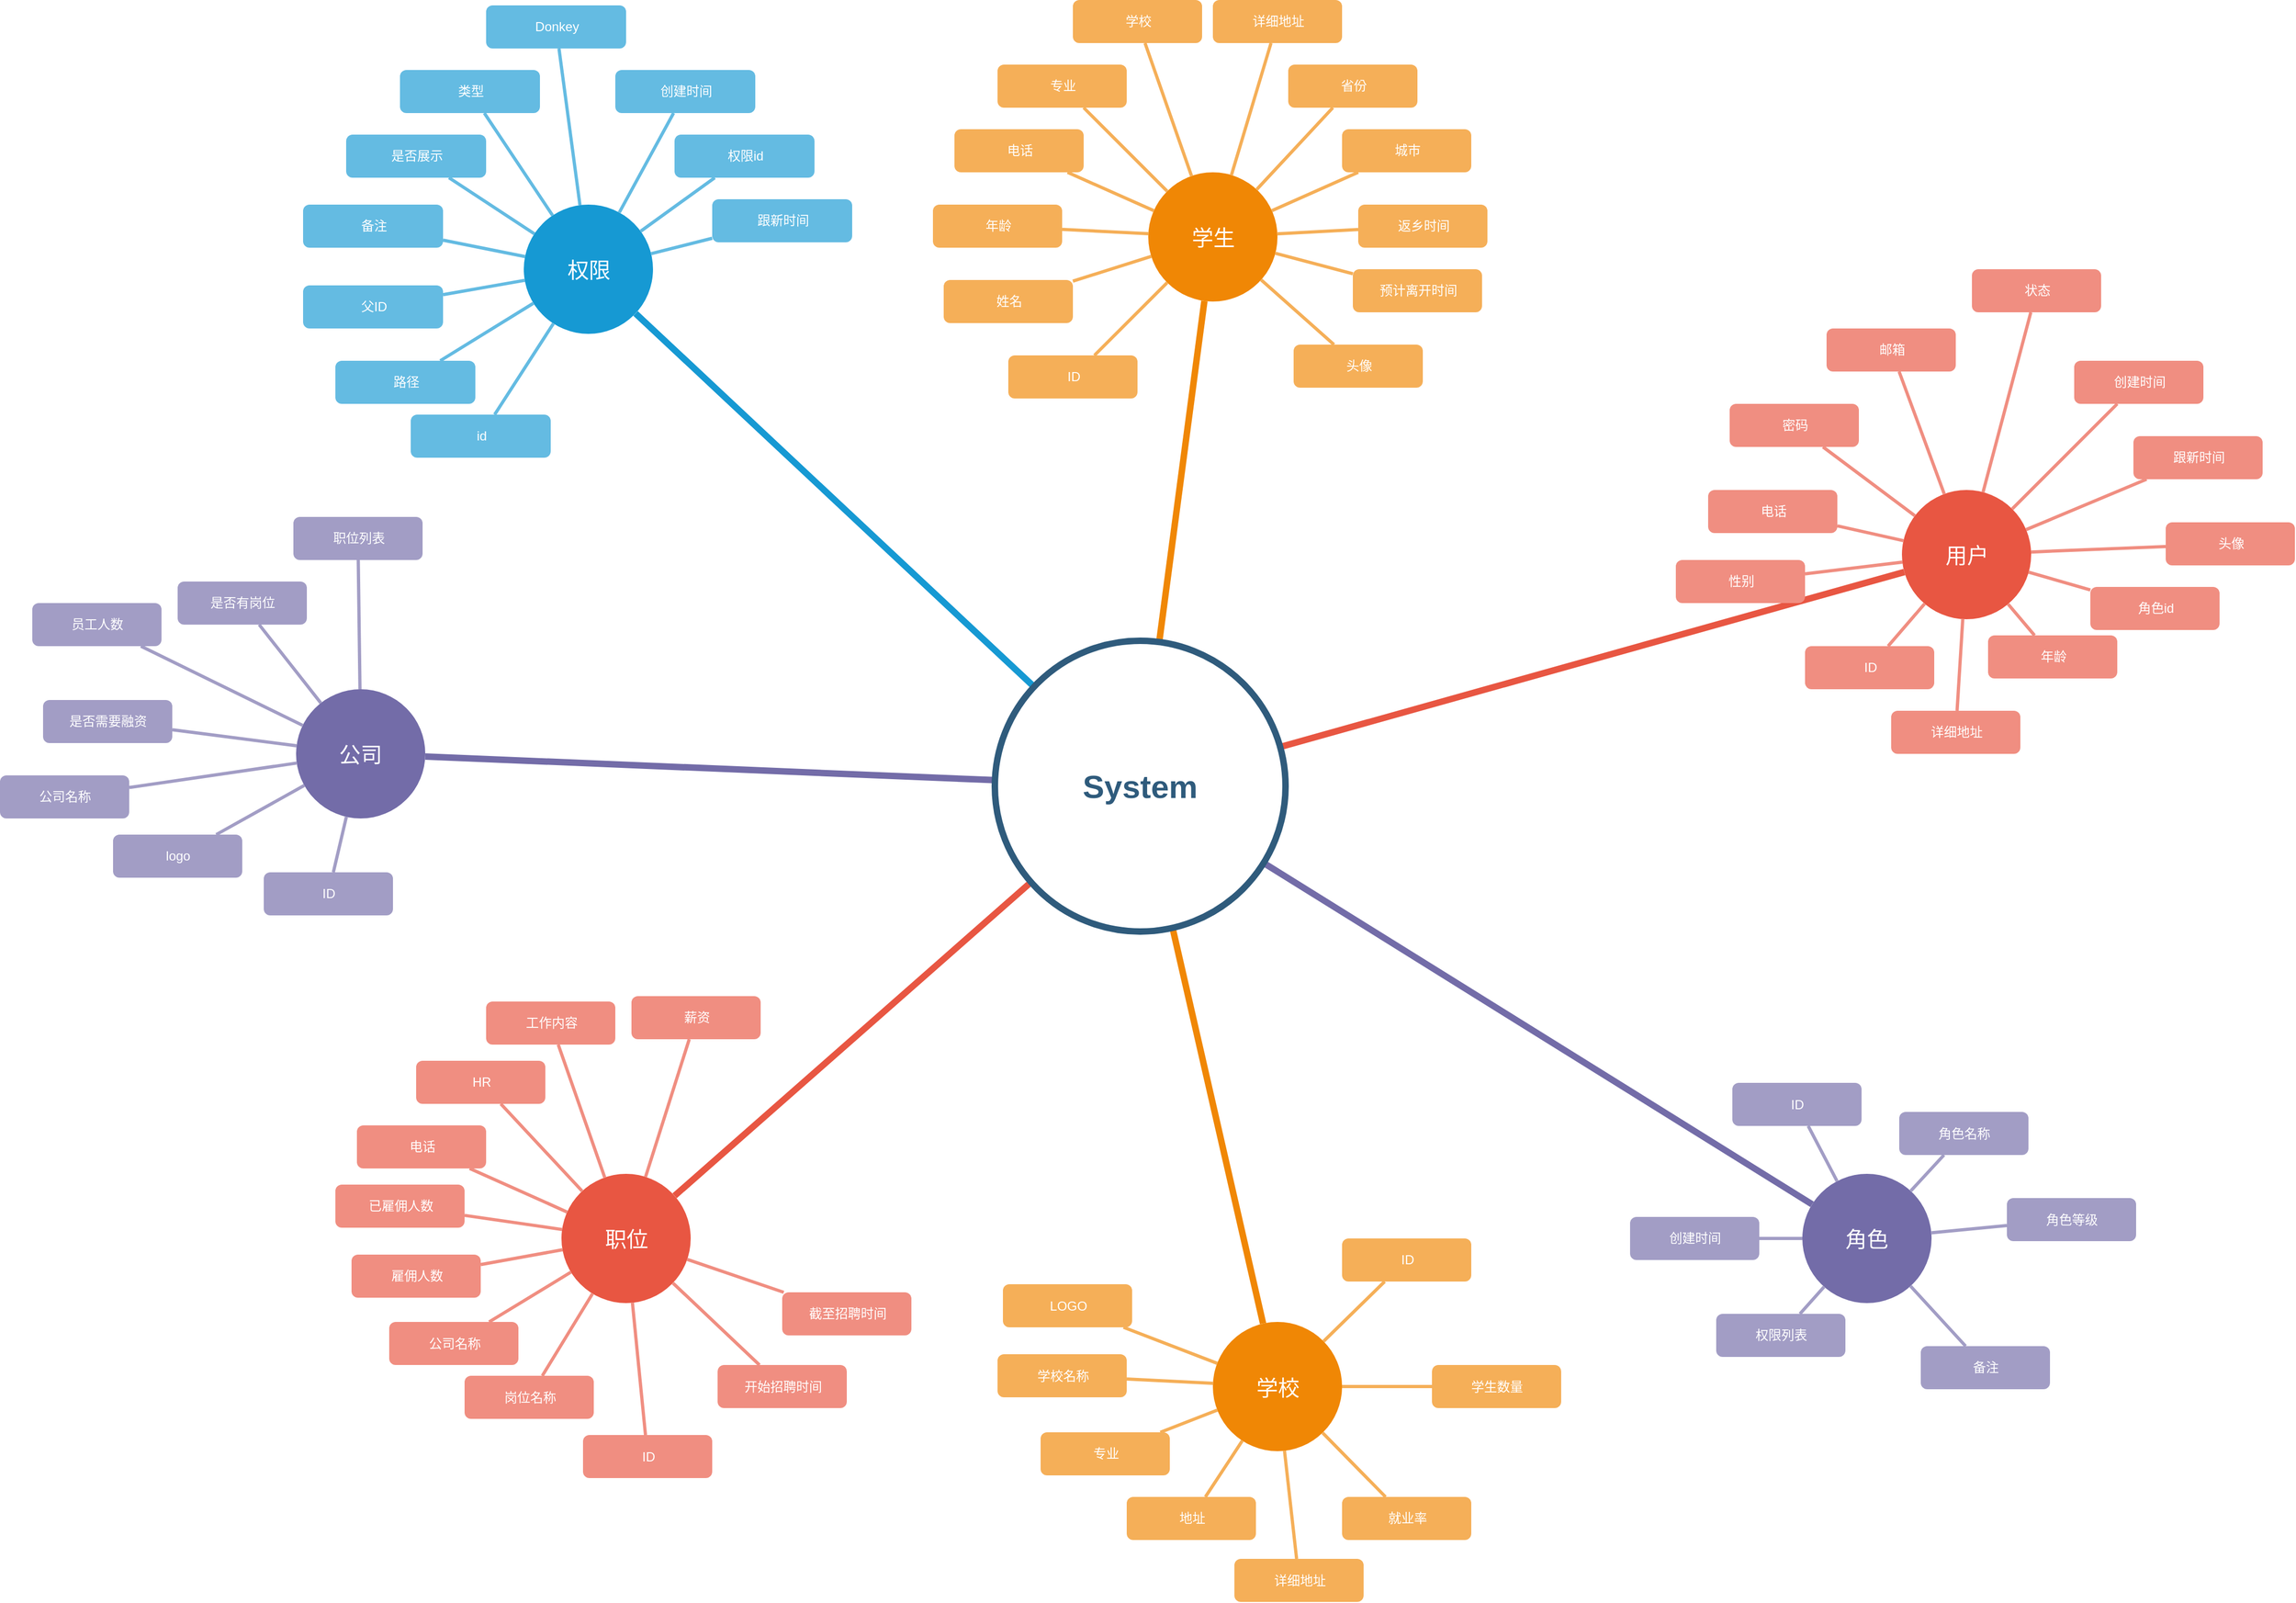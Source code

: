 <mxfile version="21.1.8" type="github">
  <diagram name="Page-1" id="ZBTwIpBx9LZagbIg5TOg">
    <mxGraphModel dx="2625" dy="1373" grid="1" gridSize="10" guides="1" tooltips="1" connect="1" arrows="1" fold="1" page="1" pageScale="1" pageWidth="1169" pageHeight="1654" math="0" shadow="0">
      <root>
        <mxCell id="0" />
        <mxCell id="1" parent="0" />
        <mxCell id="S1qVPpaczXhBx_FuQNz0-1" value="权限" style="ellipse;whiteSpace=wrap;html=1;shadow=0;fontFamily=Helvetica;fontSize=20;fontColor=#FFFFFF;align=center;strokeWidth=3;fillColor=#1699D3;strokeColor=none;" vertex="1" parent="1">
          <mxGeometry x="526.5" y="230" width="120" height="120" as="geometry" />
        </mxCell>
        <mxCell id="S1qVPpaczXhBx_FuQNz0-2" value="学生" style="ellipse;whiteSpace=wrap;html=1;shadow=0;fontFamily=Helvetica;fontSize=20;fontColor=#FFFFFF;align=center;strokeWidth=3;fillColor=#F08705;strokeColor=none;gradientColor=none;" vertex="1" parent="1">
          <mxGeometry x="1106.5" y="200" width="120" height="120" as="geometry" />
        </mxCell>
        <mxCell id="S1qVPpaczXhBx_FuQNz0-3" value="用户" style="ellipse;whiteSpace=wrap;html=1;shadow=0;fontFamily=Helvetica;fontSize=20;fontColor=#FFFFFF;align=center;strokeWidth=3;fillColor=#E85642;strokeColor=none;" vertex="1" parent="1">
          <mxGeometry x="1806.5" y="495" width="120" height="120" as="geometry" />
        </mxCell>
        <mxCell id="S1qVPpaczXhBx_FuQNz0-5" value="角色" style="ellipse;whiteSpace=wrap;html=1;shadow=0;fontFamily=Helvetica;fontSize=20;fontColor=#FFFFFF;align=center;strokeWidth=3;fillColor=#736ca8;strokeColor=none;" vertex="1" parent="1">
          <mxGeometry x="1714" y="1130" width="120" height="120" as="geometry" />
        </mxCell>
        <mxCell id="S1qVPpaczXhBx_FuQNz0-6" value="学校" style="ellipse;whiteSpace=wrap;html=1;shadow=0;fontFamily=Helvetica;fontSize=20;fontColor=#FFFFFF;align=center;strokeWidth=3;fillColor=#F08705;strokeColor=none;" vertex="1" parent="1">
          <mxGeometry x="1166.5" y="1267.5" width="120" height="120" as="geometry" />
        </mxCell>
        <mxCell id="S1qVPpaczXhBx_FuQNz0-7" value="职位" style="ellipse;whiteSpace=wrap;html=1;shadow=0;fontFamily=Helvetica;fontSize=20;fontColor=#FFFFFF;align=center;strokeWidth=3;fillColor=#E85642;strokeColor=none;" vertex="1" parent="1">
          <mxGeometry x="561.5" y="1130" width="120" height="120" as="geometry" />
        </mxCell>
        <mxCell id="S1qVPpaczXhBx_FuQNz0-8" value="ID" style="rounded=1;fillColor=#f5af58;strokeColor=none;strokeWidth=3;shadow=0;html=1;fontColor=#FFFFFF;" vertex="1" parent="1">
          <mxGeometry x="976.5" y="370" width="120" height="40" as="geometry" />
        </mxCell>
        <mxCell id="S1qVPpaczXhBx_FuQNz0-9" value="路径" style="rounded=1;fillColor=#64BBE2;strokeColor=none;strokeWidth=3;shadow=0;html=1;fontColor=#FFFFFF;" vertex="1" parent="1">
          <mxGeometry x="351.5" y="375" width="130" height="40" as="geometry" />
        </mxCell>
        <mxCell id="S1qVPpaczXhBx_FuQNz0-10" style="endArrow=none;strokeWidth=6;strokeColor=#1699D3;html=1;" edge="1" parent="1" source="S1qVPpaczXhBx_FuQNz0-166" target="S1qVPpaczXhBx_FuQNz0-1">
          <mxGeometry relative="1" as="geometry" />
        </mxCell>
        <mxCell id="S1qVPpaczXhBx_FuQNz0-11" style="endArrow=none;strokeWidth=6;strokeColor=#f08705;html=1;" edge="1" parent="1" source="S1qVPpaczXhBx_FuQNz0-166" target="S1qVPpaczXhBx_FuQNz0-2">
          <mxGeometry relative="1" as="geometry" />
        </mxCell>
        <mxCell id="S1qVPpaczXhBx_FuQNz0-12" style="endArrow=none;strokeWidth=6;strokeColor=#E85642;html=1;" edge="1" parent="1" source="S1qVPpaczXhBx_FuQNz0-166" target="S1qVPpaczXhBx_FuQNz0-3">
          <mxGeometry relative="1" as="geometry" />
        </mxCell>
        <mxCell id="S1qVPpaczXhBx_FuQNz0-14" style="endArrow=none;strokeWidth=6;strokeColor=#736CA8;html=1;" edge="1" parent="1" source="S1qVPpaczXhBx_FuQNz0-166" target="S1qVPpaczXhBx_FuQNz0-167">
          <mxGeometry relative="1" as="geometry" />
        </mxCell>
        <mxCell id="S1qVPpaczXhBx_FuQNz0-15" style="endArrow=none;strokeWidth=6;strokeColor=#736ca8;html=1;" edge="1" parent="1" source="S1qVPpaczXhBx_FuQNz0-166" target="S1qVPpaczXhBx_FuQNz0-5">
          <mxGeometry relative="1" as="geometry" />
        </mxCell>
        <mxCell id="S1qVPpaczXhBx_FuQNz0-16" value="" style="edgeStyle=none;endArrow=none;strokeWidth=6;strokeColor=#F08705;html=1;" edge="1" parent="1" source="S1qVPpaczXhBx_FuQNz0-166" target="S1qVPpaczXhBx_FuQNz0-6">
          <mxGeometry x="184" y="185" width="100" height="100" as="geometry">
            <mxPoint x="184" y="285" as="sourcePoint" />
            <mxPoint x="284" y="185" as="targetPoint" />
          </mxGeometry>
        </mxCell>
        <mxCell id="S1qVPpaczXhBx_FuQNz0-17" value="" style="edgeStyle=none;endArrow=none;strokeWidth=6;strokeColor=#E85642;html=1;" edge="1" parent="1" source="S1qVPpaczXhBx_FuQNz0-166" target="S1qVPpaczXhBx_FuQNz0-7">
          <mxGeometry x="184" y="185" width="100" height="100" as="geometry">
            <mxPoint x="184" y="285" as="sourcePoint" />
            <mxPoint x="284" y="185" as="targetPoint" />
          </mxGeometry>
        </mxCell>
        <mxCell id="S1qVPpaczXhBx_FuQNz0-18" value="id" style="rounded=1;fillColor=#64BBE2;strokeColor=none;strokeWidth=3;shadow=0;html=1;fontColor=#FFFFFF;" vertex="1" parent="1">
          <mxGeometry x="421.5" y="425" width="130" height="40" as="geometry" />
        </mxCell>
        <mxCell id="S1qVPpaczXhBx_FuQNz0-19" value="父ID" style="rounded=1;fillColor=#64BBE2;strokeColor=none;strokeWidth=3;shadow=0;html=1;fontColor=#FFFFFF;" vertex="1" parent="1">
          <mxGeometry x="321.5" y="305" width="130" height="40" as="geometry" />
        </mxCell>
        <mxCell id="S1qVPpaczXhBx_FuQNz0-20" value="备注" style="rounded=1;fillColor=#64BBE2;strokeColor=none;strokeWidth=3;shadow=0;html=1;fontColor=#FFFFFF;" vertex="1" parent="1">
          <mxGeometry x="321.5" y="230" width="130" height="40" as="geometry" />
        </mxCell>
        <mxCell id="S1qVPpaczXhBx_FuQNz0-21" value="是否展示" style="rounded=1;fillColor=#64BBE2;strokeColor=none;strokeWidth=3;shadow=0;html=1;fontColor=#FFFFFF;" vertex="1" parent="1">
          <mxGeometry x="361.5" y="165" width="130" height="40" as="geometry" />
        </mxCell>
        <mxCell id="S1qVPpaczXhBx_FuQNz0-22" value="类型" style="rounded=1;fillColor=#64BBE2;strokeColor=none;strokeWidth=3;shadow=0;html=1;fontColor=#FFFFFF;" vertex="1" parent="1">
          <mxGeometry x="411.5" y="105" width="130" height="40" as="geometry" />
        </mxCell>
        <mxCell id="S1qVPpaczXhBx_FuQNz0-23" value="Donkey" style="rounded=1;fillColor=#64BBE2;strokeColor=none;strokeWidth=3;shadow=0;html=1;fontColor=#FFFFFF;" vertex="1" parent="1">
          <mxGeometry x="491.5" y="45" width="130" height="40" as="geometry" />
        </mxCell>
        <mxCell id="S1qVPpaczXhBx_FuQNz0-24" value="创建时间" style="rounded=1;fillColor=#64BBE2;strokeColor=none;strokeWidth=3;shadow=0;html=1;fontColor=#FFFFFF;" vertex="1" parent="1">
          <mxGeometry x="611.5" y="105" width="130" height="40" as="geometry" />
        </mxCell>
        <mxCell id="S1qVPpaczXhBx_FuQNz0-25" value="权限id" style="rounded=1;fillColor=#64BBE2;strokeColor=none;strokeWidth=3;shadow=0;html=1;fontColor=#FFFFFF;" vertex="1" parent="1">
          <mxGeometry x="666.5" y="165" width="130" height="40" as="geometry" />
        </mxCell>
        <mxCell id="S1qVPpaczXhBx_FuQNz0-26" value="跟新时间" style="rounded=1;fillColor=#64BBE2;strokeColor=none;strokeWidth=3;shadow=0;html=1;fontColor=#FFFFFF;" vertex="1" parent="1">
          <mxGeometry x="701.5" y="225" width="130" height="40" as="geometry" />
        </mxCell>
        <mxCell id="S1qVPpaczXhBx_FuQNz0-29" value="" style="edgeStyle=none;endArrow=none;strokeWidth=3;strokeColor=#64BBE2;html=1;" edge="1" parent="1" source="S1qVPpaczXhBx_FuQNz0-1" target="S1qVPpaczXhBx_FuQNz0-18">
          <mxGeometry x="-218.5" y="15" width="100" height="100" as="geometry">
            <mxPoint x="-218.5" y="115" as="sourcePoint" />
            <mxPoint x="-118.5" y="15" as="targetPoint" />
          </mxGeometry>
        </mxCell>
        <mxCell id="S1qVPpaczXhBx_FuQNz0-30" value="" style="edgeStyle=none;endArrow=none;strokeWidth=3;strokeColor=#64BBE2;html=1;" edge="1" parent="1" source="S1qVPpaczXhBx_FuQNz0-1" target="S1qVPpaczXhBx_FuQNz0-9">
          <mxGeometry x="-218.5" y="15" width="100" height="100" as="geometry">
            <mxPoint x="-218.5" y="115" as="sourcePoint" />
            <mxPoint x="-118.5" y="15" as="targetPoint" />
          </mxGeometry>
        </mxCell>
        <mxCell id="S1qVPpaczXhBx_FuQNz0-31" value="" style="edgeStyle=none;endArrow=none;strokeWidth=3;strokeColor=#64BBE2;html=1;" edge="1" parent="1" source="S1qVPpaczXhBx_FuQNz0-1" target="S1qVPpaczXhBx_FuQNz0-19">
          <mxGeometry x="-218.5" y="15" width="100" height="100" as="geometry">
            <mxPoint x="-218.5" y="115" as="sourcePoint" />
            <mxPoint x="-118.5" y="15" as="targetPoint" />
          </mxGeometry>
        </mxCell>
        <mxCell id="S1qVPpaczXhBx_FuQNz0-32" value="" style="edgeStyle=none;endArrow=none;strokeWidth=3;strokeColor=#64BBE2;html=1;" edge="1" parent="1" source="S1qVPpaczXhBx_FuQNz0-1" target="S1qVPpaczXhBx_FuQNz0-20">
          <mxGeometry x="-218.5" y="15" width="100" height="100" as="geometry">
            <mxPoint x="-218.5" y="115" as="sourcePoint" />
            <mxPoint x="-118.5" y="15" as="targetPoint" />
          </mxGeometry>
        </mxCell>
        <mxCell id="S1qVPpaczXhBx_FuQNz0-33" value="" style="edgeStyle=none;endArrow=none;strokeWidth=3;strokeColor=#64BBE2;html=1;" edge="1" parent="1" source="S1qVPpaczXhBx_FuQNz0-1" target="S1qVPpaczXhBx_FuQNz0-21">
          <mxGeometry x="-218.5" y="15" width="100" height="100" as="geometry">
            <mxPoint x="-218.5" y="115" as="sourcePoint" />
            <mxPoint x="-118.5" y="15" as="targetPoint" />
          </mxGeometry>
        </mxCell>
        <mxCell id="S1qVPpaczXhBx_FuQNz0-34" value="" style="edgeStyle=none;endArrow=none;strokeWidth=3;strokeColor=#64BBE2;html=1;" edge="1" parent="1" source="S1qVPpaczXhBx_FuQNz0-1" target="S1qVPpaczXhBx_FuQNz0-22">
          <mxGeometry x="-218.5" y="15" width="100" height="100" as="geometry">
            <mxPoint x="-218.5" y="115" as="sourcePoint" />
            <mxPoint x="-118.5" y="15" as="targetPoint" />
          </mxGeometry>
        </mxCell>
        <mxCell id="S1qVPpaczXhBx_FuQNz0-35" value="" style="edgeStyle=none;endArrow=none;strokeWidth=3;strokeColor=#64BBE2;html=1;" edge="1" parent="1" source="S1qVPpaczXhBx_FuQNz0-1" target="S1qVPpaczXhBx_FuQNz0-23">
          <mxGeometry x="-218.5" y="15" width="100" height="100" as="geometry">
            <mxPoint x="-218.5" y="115" as="sourcePoint" />
            <mxPoint x="-118.5" y="15" as="targetPoint" />
          </mxGeometry>
        </mxCell>
        <mxCell id="S1qVPpaczXhBx_FuQNz0-36" value="" style="edgeStyle=none;endArrow=none;strokeWidth=3;strokeColor=#64BBE2;html=1;" edge="1" parent="1" source="S1qVPpaczXhBx_FuQNz0-1" target="S1qVPpaczXhBx_FuQNz0-24">
          <mxGeometry x="-218.5" y="15" width="100" height="100" as="geometry">
            <mxPoint x="-218.5" y="115" as="sourcePoint" />
            <mxPoint x="-118.5" y="15" as="targetPoint" />
          </mxGeometry>
        </mxCell>
        <mxCell id="S1qVPpaczXhBx_FuQNz0-37" value="" style="edgeStyle=none;endArrow=none;strokeWidth=3;strokeColor=#64BBE2;html=1;" edge="1" parent="1" source="S1qVPpaczXhBx_FuQNz0-1" target="S1qVPpaczXhBx_FuQNz0-25">
          <mxGeometry x="-218.5" y="15" width="100" height="100" as="geometry">
            <mxPoint x="-218.5" y="115" as="sourcePoint" />
            <mxPoint x="-118.5" y="15" as="targetPoint" />
          </mxGeometry>
        </mxCell>
        <mxCell id="S1qVPpaczXhBx_FuQNz0-38" value="" style="edgeStyle=none;endArrow=none;strokeWidth=3;strokeColor=#64BBE2;html=1;" edge="1" parent="1" source="S1qVPpaczXhBx_FuQNz0-1" target="S1qVPpaczXhBx_FuQNz0-26">
          <mxGeometry x="-218.5" y="15" width="100" height="100" as="geometry">
            <mxPoint x="-218.5" y="115" as="sourcePoint" />
            <mxPoint x="-118.5" y="15" as="targetPoint" />
          </mxGeometry>
        </mxCell>
        <mxCell id="S1qVPpaczXhBx_FuQNz0-39" value="姓名" style="rounded=1;fillColor=#f5af58;strokeColor=none;strokeWidth=3;shadow=0;html=1;fontColor=#FFFFFF;" vertex="1" parent="1">
          <mxGeometry x="916.5" y="300" width="120" height="40" as="geometry" />
        </mxCell>
        <mxCell id="S1qVPpaczXhBx_FuQNz0-40" value="年龄" style="rounded=1;fillColor=#f5af58;strokeColor=none;strokeWidth=3;shadow=0;html=1;fontColor=#FFFFFF;" vertex="1" parent="1">
          <mxGeometry x="906.5" y="230" width="120" height="40" as="geometry" />
        </mxCell>
        <mxCell id="S1qVPpaczXhBx_FuQNz0-41" value="电话" style="rounded=1;fillColor=#f5af58;strokeColor=none;strokeWidth=3;shadow=0;html=1;fontColor=#FFFFFF;" vertex="1" parent="1">
          <mxGeometry x="926.5" y="160" width="120" height="40" as="geometry" />
        </mxCell>
        <mxCell id="S1qVPpaczXhBx_FuQNz0-42" value="专业" style="rounded=1;fillColor=#f5af58;strokeColor=none;strokeWidth=3;shadow=0;html=1;fontColor=#FFFFFF;" vertex="1" parent="1">
          <mxGeometry x="966.5" y="100" width="120" height="40" as="geometry" />
        </mxCell>
        <mxCell id="S1qVPpaczXhBx_FuQNz0-43" value="学校" style="rounded=1;fillColor=#f5af58;strokeColor=none;strokeWidth=3;shadow=0;html=1;fontColor=#FFFFFF;" vertex="1" parent="1">
          <mxGeometry x="1036.5" y="40" width="120" height="40" as="geometry" />
        </mxCell>
        <mxCell id="S1qVPpaczXhBx_FuQNz0-44" value="详细地址" style="rounded=1;fillColor=#f5af58;strokeColor=none;strokeWidth=3;shadow=0;html=1;fontColor=#FFFFFF;" vertex="1" parent="1">
          <mxGeometry x="1166.5" y="40" width="120" height="40" as="geometry" />
        </mxCell>
        <mxCell id="S1qVPpaczXhBx_FuQNz0-45" value="省份" style="rounded=1;fillColor=#f5af58;strokeColor=none;strokeWidth=3;shadow=0;html=1;fontColor=#FFFFFF;" vertex="1" parent="1">
          <mxGeometry x="1236.5" y="100" width="120" height="40" as="geometry" />
        </mxCell>
        <mxCell id="S1qVPpaczXhBx_FuQNz0-46" value="城市" style="rounded=1;fillColor=#f5af58;strokeColor=none;strokeWidth=3;shadow=0;html=1;fontColor=#FFFFFF;" vertex="1" parent="1">
          <mxGeometry x="1286.5" y="160" width="120" height="40" as="geometry" />
        </mxCell>
        <mxCell id="S1qVPpaczXhBx_FuQNz0-47" value="返乡时间" style="rounded=1;fillColor=#f5af58;strokeColor=none;strokeWidth=3;shadow=0;html=1;fontColor=#FFFFFF;" vertex="1" parent="1">
          <mxGeometry x="1301.5" y="230" width="120" height="40" as="geometry" />
        </mxCell>
        <mxCell id="S1qVPpaczXhBx_FuQNz0-48" value="预计离开时间" style="rounded=1;fillColor=#f5af58;strokeColor=none;strokeWidth=3;shadow=0;html=1;fontColor=#FFFFFF;" vertex="1" parent="1">
          <mxGeometry x="1296.5" y="290" width="120" height="40" as="geometry" />
        </mxCell>
        <mxCell id="S1qVPpaczXhBx_FuQNz0-49" value="头像" style="rounded=1;fillColor=#f5af58;strokeColor=none;strokeWidth=3;shadow=0;html=1;fontColor=#FFFFFF;" vertex="1" parent="1">
          <mxGeometry x="1241.5" y="360" width="120" height="40" as="geometry" />
        </mxCell>
        <mxCell id="S1qVPpaczXhBx_FuQNz0-50" value="" style="edgeStyle=none;endArrow=none;strokeWidth=3;strokeColor=#F5AF58;html=1;" edge="1" parent="1" source="S1qVPpaczXhBx_FuQNz0-2" target="S1qVPpaczXhBx_FuQNz0-8">
          <mxGeometry x="6.5" y="-20" width="100" height="100" as="geometry">
            <mxPoint x="6.5" y="80" as="sourcePoint" />
            <mxPoint x="106.5" y="-20" as="targetPoint" />
          </mxGeometry>
        </mxCell>
        <mxCell id="S1qVPpaczXhBx_FuQNz0-51" value="" style="edgeStyle=none;endArrow=none;strokeWidth=3;strokeColor=#F5AF58;html=1;" edge="1" parent="1" source="S1qVPpaczXhBx_FuQNz0-2" target="S1qVPpaczXhBx_FuQNz0-39">
          <mxGeometry x="6.5" y="-20" width="100" height="100" as="geometry">
            <mxPoint x="6.5" y="80" as="sourcePoint" />
            <mxPoint x="106.5" y="-20" as="targetPoint" />
          </mxGeometry>
        </mxCell>
        <mxCell id="S1qVPpaczXhBx_FuQNz0-52" value="" style="edgeStyle=none;endArrow=none;strokeWidth=3;strokeColor=#F5AF58;html=1;" edge="1" parent="1" source="S1qVPpaczXhBx_FuQNz0-2" target="S1qVPpaczXhBx_FuQNz0-40">
          <mxGeometry x="6.5" y="-20" width="100" height="100" as="geometry">
            <mxPoint x="6.5" y="80" as="sourcePoint" />
            <mxPoint x="106.5" y="-20" as="targetPoint" />
          </mxGeometry>
        </mxCell>
        <mxCell id="S1qVPpaczXhBx_FuQNz0-53" value="" style="edgeStyle=none;endArrow=none;strokeWidth=3;strokeColor=#F5AF58;html=1;" edge="1" parent="1" source="S1qVPpaczXhBx_FuQNz0-2" target="S1qVPpaczXhBx_FuQNz0-41">
          <mxGeometry x="6.5" y="-20" width="100" height="100" as="geometry">
            <mxPoint x="6.5" y="80" as="sourcePoint" />
            <mxPoint x="106.5" y="-20" as="targetPoint" />
          </mxGeometry>
        </mxCell>
        <mxCell id="S1qVPpaczXhBx_FuQNz0-54" value="" style="edgeStyle=none;endArrow=none;strokeWidth=3;strokeColor=#F5AF58;html=1;" edge="1" parent="1" source="S1qVPpaczXhBx_FuQNz0-2" target="S1qVPpaczXhBx_FuQNz0-42">
          <mxGeometry x="6.5" y="-20" width="100" height="100" as="geometry">
            <mxPoint x="6.5" y="80" as="sourcePoint" />
            <mxPoint x="106.5" y="-20" as="targetPoint" />
          </mxGeometry>
        </mxCell>
        <mxCell id="S1qVPpaczXhBx_FuQNz0-55" value="" style="edgeStyle=none;endArrow=none;strokeWidth=3;strokeColor=#F5AF58;html=1;" edge="1" parent="1" source="S1qVPpaczXhBx_FuQNz0-2" target="S1qVPpaczXhBx_FuQNz0-43">
          <mxGeometry x="6.5" y="-20" width="100" height="100" as="geometry">
            <mxPoint x="6.5" y="80" as="sourcePoint" />
            <mxPoint x="106.5" y="-20" as="targetPoint" />
          </mxGeometry>
        </mxCell>
        <mxCell id="S1qVPpaczXhBx_FuQNz0-56" value="" style="edgeStyle=none;endArrow=none;strokeWidth=3;strokeColor=#F5AF58;html=1;" edge="1" parent="1" source="S1qVPpaczXhBx_FuQNz0-2" target="S1qVPpaczXhBx_FuQNz0-44">
          <mxGeometry x="6.5" y="-20" width="100" height="100" as="geometry">
            <mxPoint x="6.5" y="80" as="sourcePoint" />
            <mxPoint x="106.5" y="-20" as="targetPoint" />
          </mxGeometry>
        </mxCell>
        <mxCell id="S1qVPpaczXhBx_FuQNz0-57" value="" style="edgeStyle=none;endArrow=none;strokeWidth=3;strokeColor=#F5AF58;html=1;" edge="1" parent="1" source="S1qVPpaczXhBx_FuQNz0-2" target="S1qVPpaczXhBx_FuQNz0-45">
          <mxGeometry x="6.5" y="-20" width="100" height="100" as="geometry">
            <mxPoint x="6.5" y="80" as="sourcePoint" />
            <mxPoint x="106.5" y="-20" as="targetPoint" />
          </mxGeometry>
        </mxCell>
        <mxCell id="S1qVPpaczXhBx_FuQNz0-58" value="" style="edgeStyle=none;endArrow=none;strokeWidth=3;strokeColor=#F5AF58;html=1;" edge="1" parent="1" source="S1qVPpaczXhBx_FuQNz0-2" target="S1qVPpaczXhBx_FuQNz0-46">
          <mxGeometry x="6.5" y="-20" width="100" height="100" as="geometry">
            <mxPoint x="6.5" y="80" as="sourcePoint" />
            <mxPoint x="106.5" y="-20" as="targetPoint" />
          </mxGeometry>
        </mxCell>
        <mxCell id="S1qVPpaczXhBx_FuQNz0-59" value="" style="edgeStyle=none;endArrow=none;strokeWidth=3;strokeColor=#F5AF58;html=1;" edge="1" parent="1" source="S1qVPpaczXhBx_FuQNz0-2" target="S1qVPpaczXhBx_FuQNz0-47">
          <mxGeometry x="6.5" y="-20" width="100" height="100" as="geometry">
            <mxPoint x="6.5" y="80" as="sourcePoint" />
            <mxPoint x="106.5" y="-20" as="targetPoint" />
          </mxGeometry>
        </mxCell>
        <mxCell id="S1qVPpaczXhBx_FuQNz0-60" value="" style="edgeStyle=none;endArrow=none;strokeWidth=3;strokeColor=#F5AF58;html=1;" edge="1" parent="1" source="S1qVPpaczXhBx_FuQNz0-2" target="S1qVPpaczXhBx_FuQNz0-48">
          <mxGeometry x="6.5" y="-20" width="100" height="100" as="geometry">
            <mxPoint x="6.5" y="80" as="sourcePoint" />
            <mxPoint x="106.5" y="-20" as="targetPoint" />
          </mxGeometry>
        </mxCell>
        <mxCell id="S1qVPpaczXhBx_FuQNz0-61" value="" style="edgeStyle=none;endArrow=none;strokeWidth=3;strokeColor=#F5AF58;html=1;" edge="1" parent="1" source="S1qVPpaczXhBx_FuQNz0-2" target="S1qVPpaczXhBx_FuQNz0-49">
          <mxGeometry x="6.5" y="-20" width="100" height="100" as="geometry">
            <mxPoint x="6.5" y="80" as="sourcePoint" />
            <mxPoint x="106.5" y="-20" as="targetPoint" />
          </mxGeometry>
        </mxCell>
        <mxCell id="S1qVPpaczXhBx_FuQNz0-62" value="ID" style="rounded=1;fillColor=#f08e81;strokeColor=none;strokeWidth=3;shadow=0;html=1;fontColor=#FFFFFF;" vertex="1" parent="1">
          <mxGeometry x="1716.5" y="640" width="120" height="40" as="geometry" />
        </mxCell>
        <mxCell id="S1qVPpaczXhBx_FuQNz0-63" value="头像" style="rounded=1;fillColor=#f08e81;strokeColor=none;strokeWidth=3;shadow=0;html=1;fontColor=#FFFFFF;" vertex="1" parent="1">
          <mxGeometry x="2051.5" y="525" width="120" height="40" as="geometry" />
        </mxCell>
        <mxCell id="S1qVPpaczXhBx_FuQNz0-64" value="性别" style="rounded=1;fillColor=#f08e81;strokeColor=none;strokeWidth=3;shadow=0;html=1;fontColor=#FFFFFF;" vertex="1" parent="1">
          <mxGeometry x="1596.5" y="560" width="120" height="40" as="geometry" />
        </mxCell>
        <mxCell id="S1qVPpaczXhBx_FuQNz0-65" value="电话" style="rounded=1;fillColor=#f08e81;strokeColor=none;strokeWidth=3;shadow=0;html=1;fontColor=#FFFFFF;" vertex="1" parent="1">
          <mxGeometry x="1626.5" y="495" width="120" height="40" as="geometry" />
        </mxCell>
        <mxCell id="S1qVPpaczXhBx_FuQNz0-66" value="密码" style="rounded=1;fillColor=#f08e81;strokeColor=none;strokeWidth=3;shadow=0;html=1;fontColor=#FFFFFF;" vertex="1" parent="1">
          <mxGeometry x="1646.5" y="415" width="120" height="40" as="geometry" />
        </mxCell>
        <mxCell id="S1qVPpaczXhBx_FuQNz0-67" value="邮箱" style="rounded=1;fillColor=#f08e81;strokeColor=none;strokeWidth=3;shadow=0;html=1;fontColor=#FFFFFF;" vertex="1" parent="1">
          <mxGeometry x="1736.5" y="345" width="120" height="40" as="geometry" />
        </mxCell>
        <mxCell id="S1qVPpaczXhBx_FuQNz0-68" value="状态" style="rounded=1;fillColor=#f08e81;strokeColor=none;strokeWidth=3;shadow=0;html=1;fontColor=#FFFFFF;" vertex="1" parent="1">
          <mxGeometry x="1871.5" y="290" width="120" height="40" as="geometry" />
        </mxCell>
        <mxCell id="S1qVPpaczXhBx_FuQNz0-69" value="创建时间" style="rounded=1;fillColor=#f08e81;strokeColor=none;strokeWidth=3;shadow=0;html=1;fontColor=#FFFFFF;" vertex="1" parent="1">
          <mxGeometry x="1966.5" y="375" width="120" height="40" as="geometry" />
        </mxCell>
        <mxCell id="S1qVPpaczXhBx_FuQNz0-70" value="跟新时间" style="rounded=1;fillColor=#f08e81;strokeColor=none;strokeWidth=3;shadow=0;html=1;fontColor=#FFFFFF;" vertex="1" parent="1">
          <mxGeometry x="2021.5" y="445" width="120" height="40" as="geometry" />
        </mxCell>
        <mxCell id="S1qVPpaczXhBx_FuQNz0-71" value="详细地址" style="rounded=1;fillColor=#f08e81;strokeColor=none;strokeWidth=3;shadow=0;html=1;fontColor=#FFFFFF;" vertex="1" parent="1">
          <mxGeometry x="1796.5" y="700" width="120" height="40" as="geometry" />
        </mxCell>
        <mxCell id="S1qVPpaczXhBx_FuQNz0-72" value="年龄" style="rounded=1;fillColor=#f08e81;strokeColor=none;strokeWidth=3;shadow=0;html=1;fontColor=#FFFFFF;" vertex="1" parent="1">
          <mxGeometry x="1886.5" y="630" width="120" height="40" as="geometry" />
        </mxCell>
        <mxCell id="S1qVPpaczXhBx_FuQNz0-73" value="角色id" style="rounded=1;fillColor=#f08e81;strokeColor=none;strokeWidth=3;shadow=0;html=1;fontColor=#FFFFFF;" vertex="1" parent="1">
          <mxGeometry x="1981.5" y="585" width="120" height="40" as="geometry" />
        </mxCell>
        <mxCell id="S1qVPpaczXhBx_FuQNz0-74" value="" style="edgeStyle=none;endArrow=none;strokeWidth=3;strokeColor=#F08E81;html=1;" edge="1" parent="1" source="S1qVPpaczXhBx_FuQNz0-3" target="S1qVPpaczXhBx_FuQNz0-62">
          <mxGeometry x="136.5" y="230" width="100" height="100" as="geometry">
            <mxPoint x="136.5" y="330" as="sourcePoint" />
            <mxPoint x="236.5" y="230" as="targetPoint" />
          </mxGeometry>
        </mxCell>
        <mxCell id="S1qVPpaczXhBx_FuQNz0-75" value="" style="edgeStyle=none;endArrow=none;strokeWidth=3;strokeColor=#F08E81;html=1;" edge="1" parent="1" source="S1qVPpaczXhBx_FuQNz0-3" target="S1qVPpaczXhBx_FuQNz0-64">
          <mxGeometry x="136.5" y="230" width="100" height="100" as="geometry">
            <mxPoint x="136.5" y="330" as="sourcePoint" />
            <mxPoint x="236.5" y="230" as="targetPoint" />
          </mxGeometry>
        </mxCell>
        <mxCell id="S1qVPpaczXhBx_FuQNz0-76" value="" style="edgeStyle=none;endArrow=none;strokeWidth=3;strokeColor=#F08E81;html=1;" edge="1" parent="1" source="S1qVPpaczXhBx_FuQNz0-3" target="S1qVPpaczXhBx_FuQNz0-65">
          <mxGeometry x="136.5" y="230" width="100" height="100" as="geometry">
            <mxPoint x="136.5" y="330" as="sourcePoint" />
            <mxPoint x="236.5" y="230" as="targetPoint" />
          </mxGeometry>
        </mxCell>
        <mxCell id="S1qVPpaczXhBx_FuQNz0-77" value="" style="edgeStyle=none;endArrow=none;strokeWidth=3;strokeColor=#F08E81;html=1;" edge="1" parent="1" source="S1qVPpaczXhBx_FuQNz0-3" target="S1qVPpaczXhBx_FuQNz0-66">
          <mxGeometry x="136.5" y="230" width="100" height="100" as="geometry">
            <mxPoint x="136.5" y="330" as="sourcePoint" />
            <mxPoint x="236.5" y="230" as="targetPoint" />
          </mxGeometry>
        </mxCell>
        <mxCell id="S1qVPpaczXhBx_FuQNz0-78" value="" style="edgeStyle=none;endArrow=none;strokeWidth=3;strokeColor=#F08E81;html=1;" edge="1" parent="1" source="S1qVPpaczXhBx_FuQNz0-3" target="S1qVPpaczXhBx_FuQNz0-67">
          <mxGeometry x="136.5" y="230" width="100" height="100" as="geometry">
            <mxPoint x="136.5" y="330" as="sourcePoint" />
            <mxPoint x="236.5" y="230" as="targetPoint" />
          </mxGeometry>
        </mxCell>
        <mxCell id="S1qVPpaczXhBx_FuQNz0-79" value="" style="edgeStyle=none;endArrow=none;strokeWidth=3;strokeColor=#F08E81;html=1;" edge="1" parent="1" source="S1qVPpaczXhBx_FuQNz0-3" target="S1qVPpaczXhBx_FuQNz0-68">
          <mxGeometry x="136.5" y="230" width="100" height="100" as="geometry">
            <mxPoint x="136.5" y="330" as="sourcePoint" />
            <mxPoint x="236.5" y="230" as="targetPoint" />
          </mxGeometry>
        </mxCell>
        <mxCell id="S1qVPpaczXhBx_FuQNz0-80" value="" style="edgeStyle=none;endArrow=none;strokeWidth=3;strokeColor=#F08E81;html=1;" edge="1" parent="1" source="S1qVPpaczXhBx_FuQNz0-3" target="S1qVPpaczXhBx_FuQNz0-69">
          <mxGeometry x="136.5" y="230" width="100" height="100" as="geometry">
            <mxPoint x="136.5" y="330" as="sourcePoint" />
            <mxPoint x="236.5" y="230" as="targetPoint" />
          </mxGeometry>
        </mxCell>
        <mxCell id="S1qVPpaczXhBx_FuQNz0-81" value="" style="edgeStyle=none;endArrow=none;strokeWidth=3;strokeColor=#F08E81;html=1;" edge="1" parent="1" source="S1qVPpaczXhBx_FuQNz0-3" target="S1qVPpaczXhBx_FuQNz0-70">
          <mxGeometry x="136.5" y="230" width="100" height="100" as="geometry">
            <mxPoint x="136.5" y="330" as="sourcePoint" />
            <mxPoint x="236.5" y="230" as="targetPoint" />
          </mxGeometry>
        </mxCell>
        <mxCell id="S1qVPpaczXhBx_FuQNz0-82" value="" style="edgeStyle=none;endArrow=none;strokeWidth=3;strokeColor=#F08E81;html=1;" edge="1" parent="1" source="S1qVPpaczXhBx_FuQNz0-3" target="S1qVPpaczXhBx_FuQNz0-63">
          <mxGeometry x="136.5" y="230" width="100" height="100" as="geometry">
            <mxPoint x="136.5" y="330" as="sourcePoint" />
            <mxPoint x="236.5" y="230" as="targetPoint" />
          </mxGeometry>
        </mxCell>
        <mxCell id="S1qVPpaczXhBx_FuQNz0-83" value="" style="edgeStyle=none;endArrow=none;strokeWidth=3;strokeColor=#F08E81;html=1;" edge="1" parent="1" source="S1qVPpaczXhBx_FuQNz0-3" target="S1qVPpaczXhBx_FuQNz0-73">
          <mxGeometry x="136.5" y="230" width="100" height="100" as="geometry">
            <mxPoint x="136.5" y="330" as="sourcePoint" />
            <mxPoint x="236.5" y="230" as="targetPoint" />
          </mxGeometry>
        </mxCell>
        <mxCell id="S1qVPpaczXhBx_FuQNz0-84" value="" style="edgeStyle=none;endArrow=none;strokeWidth=3;strokeColor=#F08E81;html=1;" edge="1" parent="1" source="S1qVPpaczXhBx_FuQNz0-3" target="S1qVPpaczXhBx_FuQNz0-72">
          <mxGeometry x="136.5" y="230" width="100" height="100" as="geometry">
            <mxPoint x="136.5" y="330" as="sourcePoint" />
            <mxPoint x="236.5" y="230" as="targetPoint" />
          </mxGeometry>
        </mxCell>
        <mxCell id="S1qVPpaczXhBx_FuQNz0-85" value="" style="edgeStyle=none;endArrow=none;strokeWidth=3;strokeColor=#F08E81;html=1;" edge="1" parent="1" source="S1qVPpaczXhBx_FuQNz0-3" target="S1qVPpaczXhBx_FuQNz0-71">
          <mxGeometry x="136.5" y="230" width="100" height="100" as="geometry">
            <mxPoint x="136.5" y="330" as="sourcePoint" />
            <mxPoint x="236.5" y="230" as="targetPoint" />
          </mxGeometry>
        </mxCell>
        <mxCell id="S1qVPpaczXhBx_FuQNz0-108" value="ID" style="rounded=1;fillColor=#a29dc5;strokeColor=none;strokeWidth=3;shadow=0;html=1;fontColor=#FFFFFF;" vertex="1" parent="1">
          <mxGeometry x="1649" y="1045.5" width="120" height="40" as="geometry" />
        </mxCell>
        <mxCell id="S1qVPpaczXhBx_FuQNz0-109" value="权限列表" style="rounded=1;fillColor=#a29dc5;strokeColor=none;strokeWidth=3;shadow=0;html=1;fontColor=#FFFFFF;" vertex="1" parent="1">
          <mxGeometry x="1634" y="1260" width="120" height="40" as="geometry" />
        </mxCell>
        <mxCell id="S1qVPpaczXhBx_FuQNz0-110" value="角色名称" style="rounded=1;fillColor=#a29dc5;strokeColor=none;strokeWidth=3;shadow=0;html=1;fontColor=#FFFFFF;" vertex="1" parent="1">
          <mxGeometry x="1804" y="1072.5" width="120" height="40" as="geometry" />
        </mxCell>
        <mxCell id="S1qVPpaczXhBx_FuQNz0-111" value="角色等级" style="rounded=1;fillColor=#a29dc5;strokeColor=none;strokeWidth=3;shadow=0;html=1;fontColor=#FFFFFF;" vertex="1" parent="1">
          <mxGeometry x="1904" y="1152.5" width="120" height="40" as="geometry" />
        </mxCell>
        <mxCell id="S1qVPpaczXhBx_FuQNz0-112" value="备注" style="rounded=1;fillColor=#a29dc5;strokeColor=none;strokeWidth=3;shadow=0;html=1;fontColor=#FFFFFF;" vertex="1" parent="1">
          <mxGeometry x="1824" y="1290" width="120" height="40" as="geometry" />
        </mxCell>
        <mxCell id="S1qVPpaczXhBx_FuQNz0-113" value="创建时间" style="rounded=1;fillColor=#a29dc5;strokeColor=none;strokeWidth=3;shadow=0;html=1;fontColor=#FFFFFF;" vertex="1" parent="1">
          <mxGeometry x="1554" y="1170" width="120" height="40" as="geometry" />
        </mxCell>
        <mxCell id="S1qVPpaczXhBx_FuQNz0-114" value="" style="edgeStyle=none;endArrow=none;strokeWidth=3;strokeColor=#A29DC5;html=1;" edge="1" parent="1" source="S1qVPpaczXhBx_FuQNz0-5" target="S1qVPpaczXhBx_FuQNz0-111">
          <mxGeometry x="254" y="-145" width="100" height="100" as="geometry">
            <mxPoint x="254" y="-45" as="sourcePoint" />
            <mxPoint x="354" y="-145" as="targetPoint" />
          </mxGeometry>
        </mxCell>
        <mxCell id="S1qVPpaczXhBx_FuQNz0-115" value="" style="edgeStyle=none;endArrow=none;strokeWidth=3;strokeColor=#A29DC5;html=1;" edge="1" parent="1" source="S1qVPpaczXhBx_FuQNz0-5" target="S1qVPpaczXhBx_FuQNz0-112">
          <mxGeometry x="254" y="-145" width="100" height="100" as="geometry">
            <mxPoint x="254" y="-45" as="sourcePoint" />
            <mxPoint x="354" y="-145" as="targetPoint" />
          </mxGeometry>
        </mxCell>
        <mxCell id="S1qVPpaczXhBx_FuQNz0-116" value="" style="edgeStyle=none;endArrow=none;strokeWidth=3;strokeColor=#A29DC5;html=1;" edge="1" parent="1" source="S1qVPpaczXhBx_FuQNz0-5" target="S1qVPpaczXhBx_FuQNz0-109">
          <mxGeometry x="254" y="-145" width="100" height="100" as="geometry">
            <mxPoint x="254" y="-45" as="sourcePoint" />
            <mxPoint x="354" y="-145" as="targetPoint" />
          </mxGeometry>
        </mxCell>
        <mxCell id="S1qVPpaczXhBx_FuQNz0-117" value="" style="edgeStyle=none;endArrow=none;strokeWidth=3;strokeColor=#A29DC5;html=1;" edge="1" parent="1" source="S1qVPpaczXhBx_FuQNz0-5" target="S1qVPpaczXhBx_FuQNz0-113">
          <mxGeometry x="254" y="-145" width="100" height="100" as="geometry">
            <mxPoint x="254" y="-45" as="sourcePoint" />
            <mxPoint x="354" y="-145" as="targetPoint" />
          </mxGeometry>
        </mxCell>
        <mxCell id="S1qVPpaczXhBx_FuQNz0-118" value="" style="edgeStyle=none;endArrow=none;strokeWidth=3;strokeColor=#A29DC5;html=1;" edge="1" parent="1" source="S1qVPpaczXhBx_FuQNz0-5" target="S1qVPpaczXhBx_FuQNz0-108">
          <mxGeometry x="254" y="-145" width="100" height="100" as="geometry">
            <mxPoint x="254" y="-45" as="sourcePoint" />
            <mxPoint x="354" y="-145" as="targetPoint" />
          </mxGeometry>
        </mxCell>
        <mxCell id="S1qVPpaczXhBx_FuQNz0-121" value="学生数量" style="rounded=1;fillColor=#f5af58;strokeColor=none;strokeWidth=3;shadow=0;html=1;fontColor=#FFFFFF;" vertex="1" parent="1">
          <mxGeometry x="1370" y="1307.5" width="120" height="40" as="geometry" />
        </mxCell>
        <mxCell id="S1qVPpaczXhBx_FuQNz0-122" value="就业率" style="rounded=1;fillColor=#f5af58;strokeColor=none;strokeWidth=3;shadow=0;html=1;fontColor=#FFFFFF;" vertex="1" parent="1">
          <mxGeometry x="1286.5" y="1430" width="120" height="40" as="geometry" />
        </mxCell>
        <mxCell id="S1qVPpaczXhBx_FuQNz0-123" value="详细地址" style="rounded=1;fillColor=#f5af58;strokeColor=none;strokeWidth=3;shadow=0;html=1;fontColor=#FFFFFF;" vertex="1" parent="1">
          <mxGeometry x="1186.5" y="1487.5" width="120" height="40" as="geometry" />
        </mxCell>
        <mxCell id="S1qVPpaczXhBx_FuQNz0-124" value="地址" style="rounded=1;fillColor=#f5af58;strokeColor=none;strokeWidth=3;shadow=0;html=1;fontColor=#FFFFFF;" vertex="1" parent="1">
          <mxGeometry x="1086.5" y="1430" width="120" height="40" as="geometry" />
        </mxCell>
        <mxCell id="S1qVPpaczXhBx_FuQNz0-125" value="专业" style="rounded=1;fillColor=#f5af58;strokeColor=none;strokeWidth=3;shadow=0;html=1;fontColor=#FFFFFF;" vertex="1" parent="1">
          <mxGeometry x="1006.5" y="1370" width="120" height="40" as="geometry" />
        </mxCell>
        <mxCell id="S1qVPpaczXhBx_FuQNz0-126" value="学校名称" style="rounded=1;fillColor=#f5af58;strokeColor=none;strokeWidth=3;shadow=0;html=1;fontColor=#FFFFFF;" vertex="1" parent="1">
          <mxGeometry x="966.5" y="1297.5" width="120" height="40" as="geometry" />
        </mxCell>
        <mxCell id="S1qVPpaczXhBx_FuQNz0-127" value="LOGO" style="rounded=1;fillColor=#f5af58;strokeColor=none;strokeWidth=3;shadow=0;html=1;fontColor=#FFFFFF;" vertex="1" parent="1">
          <mxGeometry x="971.5" y="1232.5" width="120" height="40" as="geometry" />
        </mxCell>
        <mxCell id="S1qVPpaczXhBx_FuQNz0-128" value="ID" style="rounded=1;fillColor=#f5af58;strokeColor=none;strokeWidth=3;shadow=0;html=1;fontColor=#FFFFFF;" vertex="1" parent="1">
          <mxGeometry x="1286.5" y="1190" width="120" height="40" as="geometry" />
        </mxCell>
        <mxCell id="S1qVPpaczXhBx_FuQNz0-133" value="" style="edgeStyle=none;endArrow=none;strokeWidth=3;strokeColor=#F5AF58;html=1;" edge="1" parent="1" source="S1qVPpaczXhBx_FuQNz0-6" target="S1qVPpaczXhBx_FuQNz0-121">
          <mxGeometry x="246.5" y="-2.5" width="100" height="100" as="geometry">
            <mxPoint x="246.5" y="97.5" as="sourcePoint" />
            <mxPoint x="346.5" y="-2.5" as="targetPoint" />
          </mxGeometry>
        </mxCell>
        <mxCell id="S1qVPpaczXhBx_FuQNz0-134" value="" style="edgeStyle=none;endArrow=none;strokeWidth=3;strokeColor=#F5AF58;html=1;" edge="1" parent="1" source="S1qVPpaczXhBx_FuQNz0-6" target="S1qVPpaczXhBx_FuQNz0-122">
          <mxGeometry x="246.5" y="-2.5" width="100" height="100" as="geometry">
            <mxPoint x="246.5" y="97.5" as="sourcePoint" />
            <mxPoint x="346.5" y="-2.5" as="targetPoint" />
          </mxGeometry>
        </mxCell>
        <mxCell id="S1qVPpaczXhBx_FuQNz0-135" value="" style="edgeStyle=none;endArrow=none;strokeWidth=3;strokeColor=#F5AF58;html=1;" edge="1" parent="1" source="S1qVPpaczXhBx_FuQNz0-6" target="S1qVPpaczXhBx_FuQNz0-123">
          <mxGeometry x="246.5" y="-2.5" width="100" height="100" as="geometry">
            <mxPoint x="246.5" y="97.5" as="sourcePoint" />
            <mxPoint x="346.5" y="-2.5" as="targetPoint" />
          </mxGeometry>
        </mxCell>
        <mxCell id="S1qVPpaczXhBx_FuQNz0-136" value="" style="edgeStyle=none;endArrow=none;strokeWidth=3;strokeColor=#F5AF58;html=1;" edge="1" parent="1" source="S1qVPpaczXhBx_FuQNz0-6" target="S1qVPpaczXhBx_FuQNz0-124">
          <mxGeometry x="246.5" y="-2.5" width="100" height="100" as="geometry">
            <mxPoint x="246.5" y="97.5" as="sourcePoint" />
            <mxPoint x="346.5" y="-2.5" as="targetPoint" />
          </mxGeometry>
        </mxCell>
        <mxCell id="S1qVPpaczXhBx_FuQNz0-137" value="" style="edgeStyle=none;endArrow=none;strokeWidth=3;strokeColor=#F5AF58;html=1;" edge="1" parent="1" source="S1qVPpaczXhBx_FuQNz0-6" target="S1qVPpaczXhBx_FuQNz0-125">
          <mxGeometry x="246.5" y="-2.5" width="100" height="100" as="geometry">
            <mxPoint x="246.5" y="97.5" as="sourcePoint" />
            <mxPoint x="346.5" y="-2.5" as="targetPoint" />
          </mxGeometry>
        </mxCell>
        <mxCell id="S1qVPpaczXhBx_FuQNz0-138" value="" style="edgeStyle=none;endArrow=none;strokeWidth=3;strokeColor=#F5AF58;html=1;" edge="1" parent="1" source="S1qVPpaczXhBx_FuQNz0-6" target="S1qVPpaczXhBx_FuQNz0-126">
          <mxGeometry x="246.5" y="-2.5" width="100" height="100" as="geometry">
            <mxPoint x="246.5" y="97.5" as="sourcePoint" />
            <mxPoint x="346.5" y="-2.5" as="targetPoint" />
          </mxGeometry>
        </mxCell>
        <mxCell id="S1qVPpaczXhBx_FuQNz0-139" value="" style="edgeStyle=none;endArrow=none;strokeWidth=3;strokeColor=#F5AF58;html=1;" edge="1" parent="1" source="S1qVPpaczXhBx_FuQNz0-6" target="S1qVPpaczXhBx_FuQNz0-127">
          <mxGeometry x="246.5" y="-2.5" width="100" height="100" as="geometry">
            <mxPoint x="246.5" y="97.5" as="sourcePoint" />
            <mxPoint x="346.5" y="-2.5" as="targetPoint" />
          </mxGeometry>
        </mxCell>
        <mxCell id="S1qVPpaczXhBx_FuQNz0-140" value="" style="edgeStyle=none;endArrow=none;strokeWidth=3;strokeColor=#F5AF58;html=1;" edge="1" parent="1" source="S1qVPpaczXhBx_FuQNz0-6" target="S1qVPpaczXhBx_FuQNz0-128">
          <mxGeometry x="246.5" y="-2.5" width="100" height="100" as="geometry">
            <mxPoint x="246.5" y="97.5" as="sourcePoint" />
            <mxPoint x="346.5" y="-2.5" as="targetPoint" />
          </mxGeometry>
        </mxCell>
        <mxCell id="S1qVPpaczXhBx_FuQNz0-141" value="薪资" style="rounded=1;fillColor=#f08e81;strokeColor=none;strokeWidth=3;shadow=0;html=1;fontColor=#FFFFFF;" vertex="1" parent="1">
          <mxGeometry x="626.5" y="965" width="120" height="40" as="geometry" />
        </mxCell>
        <mxCell id="S1qVPpaczXhBx_FuQNz0-142" value="工作内容" style="rounded=1;fillColor=#f08e81;strokeColor=none;strokeWidth=3;shadow=0;html=1;fontColor=#FFFFFF;" vertex="1" parent="1">
          <mxGeometry x="491.5" y="970" width="120" height="40" as="geometry" />
        </mxCell>
        <mxCell id="S1qVPpaczXhBx_FuQNz0-143" value="HR" style="rounded=1;fillColor=#f08e81;strokeColor=none;strokeWidth=3;shadow=0;html=1;fontColor=#FFFFFF;" vertex="1" parent="1">
          <mxGeometry x="426.5" y="1025" width="120" height="40" as="geometry" />
        </mxCell>
        <mxCell id="S1qVPpaczXhBx_FuQNz0-144" value="电话" style="rounded=1;fillColor=#f08e81;strokeColor=none;strokeWidth=3;shadow=0;html=1;fontColor=#FFFFFF;" vertex="1" parent="1">
          <mxGeometry x="371.5" y="1085" width="120" height="40" as="geometry" />
        </mxCell>
        <mxCell id="S1qVPpaczXhBx_FuQNz0-145" value="已雇佣人数" style="rounded=1;fillColor=#f08e81;strokeColor=none;strokeWidth=3;shadow=0;html=1;fontColor=#FFFFFF;" vertex="1" parent="1">
          <mxGeometry x="351.5" y="1140" width="120" height="40" as="geometry" />
        </mxCell>
        <mxCell id="S1qVPpaczXhBx_FuQNz0-146" value="雇佣人数" style="rounded=1;fillColor=#f08e81;strokeColor=none;strokeWidth=3;shadow=0;html=1;fontColor=#FFFFFF;" vertex="1" parent="1">
          <mxGeometry x="366.5" y="1205" width="120" height="40" as="geometry" />
        </mxCell>
        <mxCell id="S1qVPpaczXhBx_FuQNz0-147" value="公司名称" style="rounded=1;fillColor=#f08e81;strokeColor=none;strokeWidth=3;shadow=0;html=1;fontColor=#FFFFFF;" vertex="1" parent="1">
          <mxGeometry x="401.5" y="1267.5" width="120" height="40" as="geometry" />
        </mxCell>
        <mxCell id="S1qVPpaczXhBx_FuQNz0-148" value="岗位名称" style="rounded=1;fillColor=#f08e81;strokeColor=none;strokeWidth=3;shadow=0;html=1;fontColor=#FFFFFF;" vertex="1" parent="1">
          <mxGeometry x="471.5" y="1317.5" width="120" height="40" as="geometry" />
        </mxCell>
        <mxCell id="S1qVPpaczXhBx_FuQNz0-149" value="ID" style="rounded=1;fillColor=#f08e81;strokeColor=none;strokeWidth=3;shadow=0;html=1;fontColor=#FFFFFF;" vertex="1" parent="1">
          <mxGeometry x="581.5" y="1372.5" width="120" height="40" as="geometry" />
        </mxCell>
        <mxCell id="S1qVPpaczXhBx_FuQNz0-150" value="开始招聘时间" style="rounded=1;fillColor=#f08e81;strokeColor=none;strokeWidth=3;shadow=0;html=1;fontColor=#FFFFFF;" vertex="1" parent="1">
          <mxGeometry x="706.5" y="1307.5" width="120" height="40" as="geometry" />
        </mxCell>
        <mxCell id="S1qVPpaczXhBx_FuQNz0-151" value="截至招聘时间" style="rounded=1;fillColor=#f08e81;strokeColor=none;strokeWidth=3;shadow=0;html=1;fontColor=#FFFFFF;" vertex="1" parent="1">
          <mxGeometry x="766.5" y="1240" width="120" height="40" as="geometry" />
        </mxCell>
        <mxCell id="S1qVPpaczXhBx_FuQNz0-154" value="" style="edgeStyle=none;endArrow=none;strokeWidth=3;strokeColor=#F08E81;html=1;" edge="1" parent="1" source="S1qVPpaczXhBx_FuQNz0-7" target="S1qVPpaczXhBx_FuQNz0-141">
          <mxGeometry x="191.5" y="10" width="100" height="100" as="geometry">
            <mxPoint x="191.5" y="110" as="sourcePoint" />
            <mxPoint x="291.5" y="10" as="targetPoint" />
          </mxGeometry>
        </mxCell>
        <mxCell id="S1qVPpaczXhBx_FuQNz0-155" value="" style="edgeStyle=none;endArrow=none;strokeWidth=3;strokeColor=#F08E81;html=1;" edge="1" parent="1" source="S1qVPpaczXhBx_FuQNz0-7" target="S1qVPpaczXhBx_FuQNz0-142">
          <mxGeometry x="191.5" y="10" width="100" height="100" as="geometry">
            <mxPoint x="191.5" y="110" as="sourcePoint" />
            <mxPoint x="291.5" y="10" as="targetPoint" />
          </mxGeometry>
        </mxCell>
        <mxCell id="S1qVPpaczXhBx_FuQNz0-156" value="" style="edgeStyle=none;endArrow=none;strokeWidth=3;strokeColor=#F08E81;html=1;" edge="1" parent="1" source="S1qVPpaczXhBx_FuQNz0-7" target="S1qVPpaczXhBx_FuQNz0-143">
          <mxGeometry x="191.5" y="10" width="100" height="100" as="geometry">
            <mxPoint x="191.5" y="110" as="sourcePoint" />
            <mxPoint x="291.5" y="10" as="targetPoint" />
          </mxGeometry>
        </mxCell>
        <mxCell id="S1qVPpaczXhBx_FuQNz0-157" value="" style="edgeStyle=none;endArrow=none;strokeWidth=3;strokeColor=#F08E81;html=1;" edge="1" parent="1" source="S1qVPpaczXhBx_FuQNz0-7" target="S1qVPpaczXhBx_FuQNz0-144">
          <mxGeometry x="191.5" y="10" width="100" height="100" as="geometry">
            <mxPoint x="191.5" y="110" as="sourcePoint" />
            <mxPoint x="291.5" y="10" as="targetPoint" />
          </mxGeometry>
        </mxCell>
        <mxCell id="S1qVPpaczXhBx_FuQNz0-158" value="" style="edgeStyle=none;endArrow=none;strokeWidth=3;strokeColor=#F08E81;html=1;" edge="1" parent="1" source="S1qVPpaczXhBx_FuQNz0-7" target="S1qVPpaczXhBx_FuQNz0-145">
          <mxGeometry x="191.5" y="10" width="100" height="100" as="geometry">
            <mxPoint x="191.5" y="110" as="sourcePoint" />
            <mxPoint x="291.5" y="10" as="targetPoint" />
          </mxGeometry>
        </mxCell>
        <mxCell id="S1qVPpaczXhBx_FuQNz0-159" value="" style="edgeStyle=none;endArrow=none;strokeWidth=3;strokeColor=#F08E81;html=1;" edge="1" parent="1" source="S1qVPpaczXhBx_FuQNz0-7" target="S1qVPpaczXhBx_FuQNz0-146">
          <mxGeometry x="191.5" y="10" width="100" height="100" as="geometry">
            <mxPoint x="191.5" y="110" as="sourcePoint" />
            <mxPoint x="291.5" y="10" as="targetPoint" />
          </mxGeometry>
        </mxCell>
        <mxCell id="S1qVPpaczXhBx_FuQNz0-160" value="" style="edgeStyle=none;endArrow=none;strokeWidth=3;strokeColor=#F08E81;html=1;" edge="1" parent="1" source="S1qVPpaczXhBx_FuQNz0-7" target="S1qVPpaczXhBx_FuQNz0-147">
          <mxGeometry x="191.5" y="10" width="100" height="100" as="geometry">
            <mxPoint x="191.5" y="110" as="sourcePoint" />
            <mxPoint x="291.5" y="10" as="targetPoint" />
          </mxGeometry>
        </mxCell>
        <mxCell id="S1qVPpaczXhBx_FuQNz0-161" value="" style="edgeStyle=none;endArrow=none;strokeWidth=3;strokeColor=#F08E81;html=1;" edge="1" parent="1" source="S1qVPpaczXhBx_FuQNz0-7" target="S1qVPpaczXhBx_FuQNz0-148">
          <mxGeometry x="191.5" y="10" width="100" height="100" as="geometry">
            <mxPoint x="191.5" y="110" as="sourcePoint" />
            <mxPoint x="291.5" y="10" as="targetPoint" />
          </mxGeometry>
        </mxCell>
        <mxCell id="S1qVPpaczXhBx_FuQNz0-162" value="" style="edgeStyle=none;endArrow=none;strokeWidth=3;strokeColor=#F08E81;html=1;" edge="1" parent="1" source="S1qVPpaczXhBx_FuQNz0-7" target="S1qVPpaczXhBx_FuQNz0-149">
          <mxGeometry x="191.5" y="10" width="100" height="100" as="geometry">
            <mxPoint x="191.5" y="110" as="sourcePoint" />
            <mxPoint x="291.5" y="10" as="targetPoint" />
          </mxGeometry>
        </mxCell>
        <mxCell id="S1qVPpaczXhBx_FuQNz0-163" value="" style="edgeStyle=none;endArrow=none;strokeWidth=3;strokeColor=#F08E81;html=1;" edge="1" parent="1" source="S1qVPpaczXhBx_FuQNz0-7" target="S1qVPpaczXhBx_FuQNz0-150">
          <mxGeometry x="191.5" y="10" width="100" height="100" as="geometry">
            <mxPoint x="191.5" y="110" as="sourcePoint" />
            <mxPoint x="291.5" y="10" as="targetPoint" />
          </mxGeometry>
        </mxCell>
        <mxCell id="S1qVPpaczXhBx_FuQNz0-164" value="" style="edgeStyle=none;endArrow=none;strokeWidth=3;strokeColor=#F08E81;html=1;" edge="1" parent="1" source="S1qVPpaczXhBx_FuQNz0-7" target="S1qVPpaczXhBx_FuQNz0-151">
          <mxGeometry x="191.5" y="10" width="100" height="100" as="geometry">
            <mxPoint x="191.5" y="110" as="sourcePoint" />
            <mxPoint x="291.5" y="10" as="targetPoint" />
          </mxGeometry>
        </mxCell>
        <mxCell id="S1qVPpaczXhBx_FuQNz0-165" style="edgeStyle=orthogonalEdgeStyle;rounded=0;html=1;exitX=0.75;exitY=0;entryX=0.75;entryY=0;startArrow=none;startFill=0;endArrow=block;endFill=1;jettySize=auto;orthogonalLoop=1;strokeColor=#12aab5;strokeWidth=6;fontSize=20;fontColor=#2F5B7C;" edge="1" parent="1" source="S1qVPpaczXhBx_FuQNz0-65" target="S1qVPpaczXhBx_FuQNz0-65">
          <mxGeometry relative="1" as="geometry" />
        </mxCell>
        <mxCell id="S1qVPpaczXhBx_FuQNz0-166" value="System" style="ellipse;whiteSpace=wrap;html=1;shadow=0;fontFamily=Helvetica;fontSize=30;fontColor=#2F5B7C;align=center;strokeColor=#2F5B7C;strokeWidth=6;fillColor=#FFFFFF;fontStyle=1;gradientColor=none;" vertex="1" parent="1">
          <mxGeometry x="964" y="635" width="270" height="270" as="geometry" />
        </mxCell>
        <mxCell id="S1qVPpaczXhBx_FuQNz0-167" value="公司" style="ellipse;whiteSpace=wrap;html=1;shadow=0;fontFamily=Helvetica;fontSize=20;fontColor=#FFFFFF;align=center;strokeWidth=3;fillColor=#736ca8;strokeColor=none;" vertex="1" parent="1">
          <mxGeometry x="315" y="680" width="120" height="120" as="geometry" />
        </mxCell>
        <mxCell id="S1qVPpaczXhBx_FuQNz0-168" value="是否有岗位" style="rounded=1;fillColor=#a29dc5;strokeColor=none;strokeWidth=3;shadow=0;html=1;fontColor=#FFFFFF;" vertex="1" parent="1">
          <mxGeometry x="205" y="580" width="120" height="40" as="geometry" />
        </mxCell>
        <mxCell id="S1qVPpaczXhBx_FuQNz0-169" value="职位列表" style="rounded=1;fillColor=#a29dc5;strokeColor=none;strokeWidth=3;shadow=0;html=1;fontColor=#FFFFFF;" vertex="1" parent="1">
          <mxGeometry x="312.5" y="520" width="120" height="40" as="geometry" />
        </mxCell>
        <mxCell id="S1qVPpaczXhBx_FuQNz0-173" value="员工人数" style="rounded=1;fillColor=#a29dc5;strokeColor=none;strokeWidth=3;shadow=0;html=1;fontColor=#FFFFFF;" vertex="1" parent="1">
          <mxGeometry x="70" y="600" width="120" height="40" as="geometry" />
        </mxCell>
        <mxCell id="S1qVPpaczXhBx_FuQNz0-176" value="ID" style="rounded=1;fillColor=#a29dc5;strokeColor=none;strokeWidth=3;shadow=0;html=1;fontColor=#FFFFFF;" vertex="1" parent="1">
          <mxGeometry x="285" y="850" width="120" height="40" as="geometry" />
        </mxCell>
        <mxCell id="S1qVPpaczXhBx_FuQNz0-177" value="logo" style="rounded=1;fillColor=#a29dc5;strokeColor=none;strokeWidth=3;shadow=0;html=1;fontColor=#FFFFFF;" vertex="1" parent="1">
          <mxGeometry x="145" y="815" width="120" height="40" as="geometry" />
        </mxCell>
        <mxCell id="S1qVPpaczXhBx_FuQNz0-178" value="公司名称" style="rounded=1;fillColor=#a29dc5;strokeColor=none;strokeWidth=3;shadow=0;html=1;fontColor=#FFFFFF;" vertex="1" parent="1">
          <mxGeometry x="40" y="760" width="120" height="40" as="geometry" />
        </mxCell>
        <mxCell id="S1qVPpaczXhBx_FuQNz0-179" value="" style="edgeStyle=none;endArrow=none;strokeWidth=3;strokeColor=#A29DC5;html=1;" edge="1" parent="1" source="S1qVPpaczXhBx_FuQNz0-167" target="S1qVPpaczXhBx_FuQNz0-168">
          <mxGeometry x="-1495" y="-345" width="100" height="100" as="geometry">
            <mxPoint x="-1495" y="-245" as="sourcePoint" />
            <mxPoint x="-1395" y="-345" as="targetPoint" />
          </mxGeometry>
        </mxCell>
        <mxCell id="S1qVPpaczXhBx_FuQNz0-180" value="是否需要融资" style="rounded=1;fillColor=#a29dc5;strokeColor=none;strokeWidth=3;shadow=0;html=1;fontColor=#FFFFFF;" vertex="1" parent="1">
          <mxGeometry x="80" y="690" width="120" height="40" as="geometry" />
        </mxCell>
        <mxCell id="S1qVPpaczXhBx_FuQNz0-181" value="" style="edgeStyle=none;endArrow=none;strokeWidth=3;strokeColor=#A29DC5;html=1;" edge="1" parent="1" source="S1qVPpaczXhBx_FuQNz0-167" target="S1qVPpaczXhBx_FuQNz0-169">
          <mxGeometry x="-1495" y="-345" width="100" height="100" as="geometry">
            <mxPoint x="-1495" y="-245" as="sourcePoint" />
            <mxPoint x="-1395" y="-345" as="targetPoint" />
          </mxGeometry>
        </mxCell>
        <mxCell id="S1qVPpaczXhBx_FuQNz0-185" value="" style="edgeStyle=none;endArrow=none;strokeWidth=3;strokeColor=#A29DC5;html=1;" edge="1" parent="1" source="S1qVPpaczXhBx_FuQNz0-167" target="S1qVPpaczXhBx_FuQNz0-173">
          <mxGeometry x="-1495" y="-345" width="100" height="100" as="geometry">
            <mxPoint x="-1495" y="-245" as="sourcePoint" />
            <mxPoint x="-1395" y="-345" as="targetPoint" />
          </mxGeometry>
        </mxCell>
        <mxCell id="S1qVPpaczXhBx_FuQNz0-188" value="" style="edgeStyle=none;endArrow=none;strokeWidth=3;strokeColor=#A29DC5;html=1;" edge="1" parent="1" source="S1qVPpaczXhBx_FuQNz0-167" target="S1qVPpaczXhBx_FuQNz0-176">
          <mxGeometry x="-1495" y="-345" width="100" height="100" as="geometry">
            <mxPoint x="-1495" y="-245" as="sourcePoint" />
            <mxPoint x="-1395" y="-345" as="targetPoint" />
          </mxGeometry>
        </mxCell>
        <mxCell id="S1qVPpaczXhBx_FuQNz0-189" value="" style="edgeStyle=none;endArrow=none;strokeWidth=3;strokeColor=#A29DC5;html=1;" edge="1" parent="1" source="S1qVPpaczXhBx_FuQNz0-167" target="S1qVPpaczXhBx_FuQNz0-177">
          <mxGeometry x="-1495" y="-345" width="100" height="100" as="geometry">
            <mxPoint x="-1495" y="-245" as="sourcePoint" />
            <mxPoint x="-1395" y="-345" as="targetPoint" />
          </mxGeometry>
        </mxCell>
        <mxCell id="S1qVPpaczXhBx_FuQNz0-190" value="" style="edgeStyle=none;endArrow=none;strokeWidth=3;strokeColor=#A29DC5;html=1;" edge="1" parent="1" source="S1qVPpaczXhBx_FuQNz0-167" target="S1qVPpaczXhBx_FuQNz0-178">
          <mxGeometry x="-1495" y="-345" width="100" height="100" as="geometry">
            <mxPoint x="-1495" y="-245" as="sourcePoint" />
            <mxPoint x="-1395" y="-345" as="targetPoint" />
          </mxGeometry>
        </mxCell>
        <mxCell id="S1qVPpaczXhBx_FuQNz0-191" value="" style="edgeStyle=none;endArrow=none;strokeWidth=3;strokeColor=#A29DC5;html=1;" edge="1" parent="1" source="S1qVPpaczXhBx_FuQNz0-167" target="S1qVPpaczXhBx_FuQNz0-180">
          <mxGeometry x="-1495" y="-345" width="100" height="100" as="geometry">
            <mxPoint x="-1495" y="-245" as="sourcePoint" />
            <mxPoint x="-1395" y="-345" as="targetPoint" />
          </mxGeometry>
        </mxCell>
        <mxCell id="S1qVPpaczXhBx_FuQNz0-192" value="" style="edgeStyle=none;endArrow=none;strokeWidth=3;strokeColor=#A29DC5;html=1;" edge="1" parent="1" source="S1qVPpaczXhBx_FuQNz0-5" target="S1qVPpaczXhBx_FuQNz0-110">
          <mxGeometry x="-1171" y="-450" width="100" height="100" as="geometry">
            <mxPoint x="-1171" y="-350" as="sourcePoint" />
            <mxPoint x="-1071" y="-450" as="targetPoint" />
          </mxGeometry>
        </mxCell>
        <mxCell id="S1qVPpaczXhBx_FuQNz0-193" style="edgeStyle=none;rounded=0;html=1;exitX=0.5;exitY=1;endArrow=none;endFill=0;jettySize=auto;orthogonalLoop=1;strokeColor=#736CA8;strokeWidth=2;fillColor=#64bbe2;fontSize=20;fontColor=#23445D;" edge="1" parent="1" source="S1qVPpaczXhBx_FuQNz0-180" target="S1qVPpaczXhBx_FuQNz0-180">
          <mxGeometry relative="1" as="geometry" />
        </mxCell>
      </root>
    </mxGraphModel>
  </diagram>
</mxfile>
